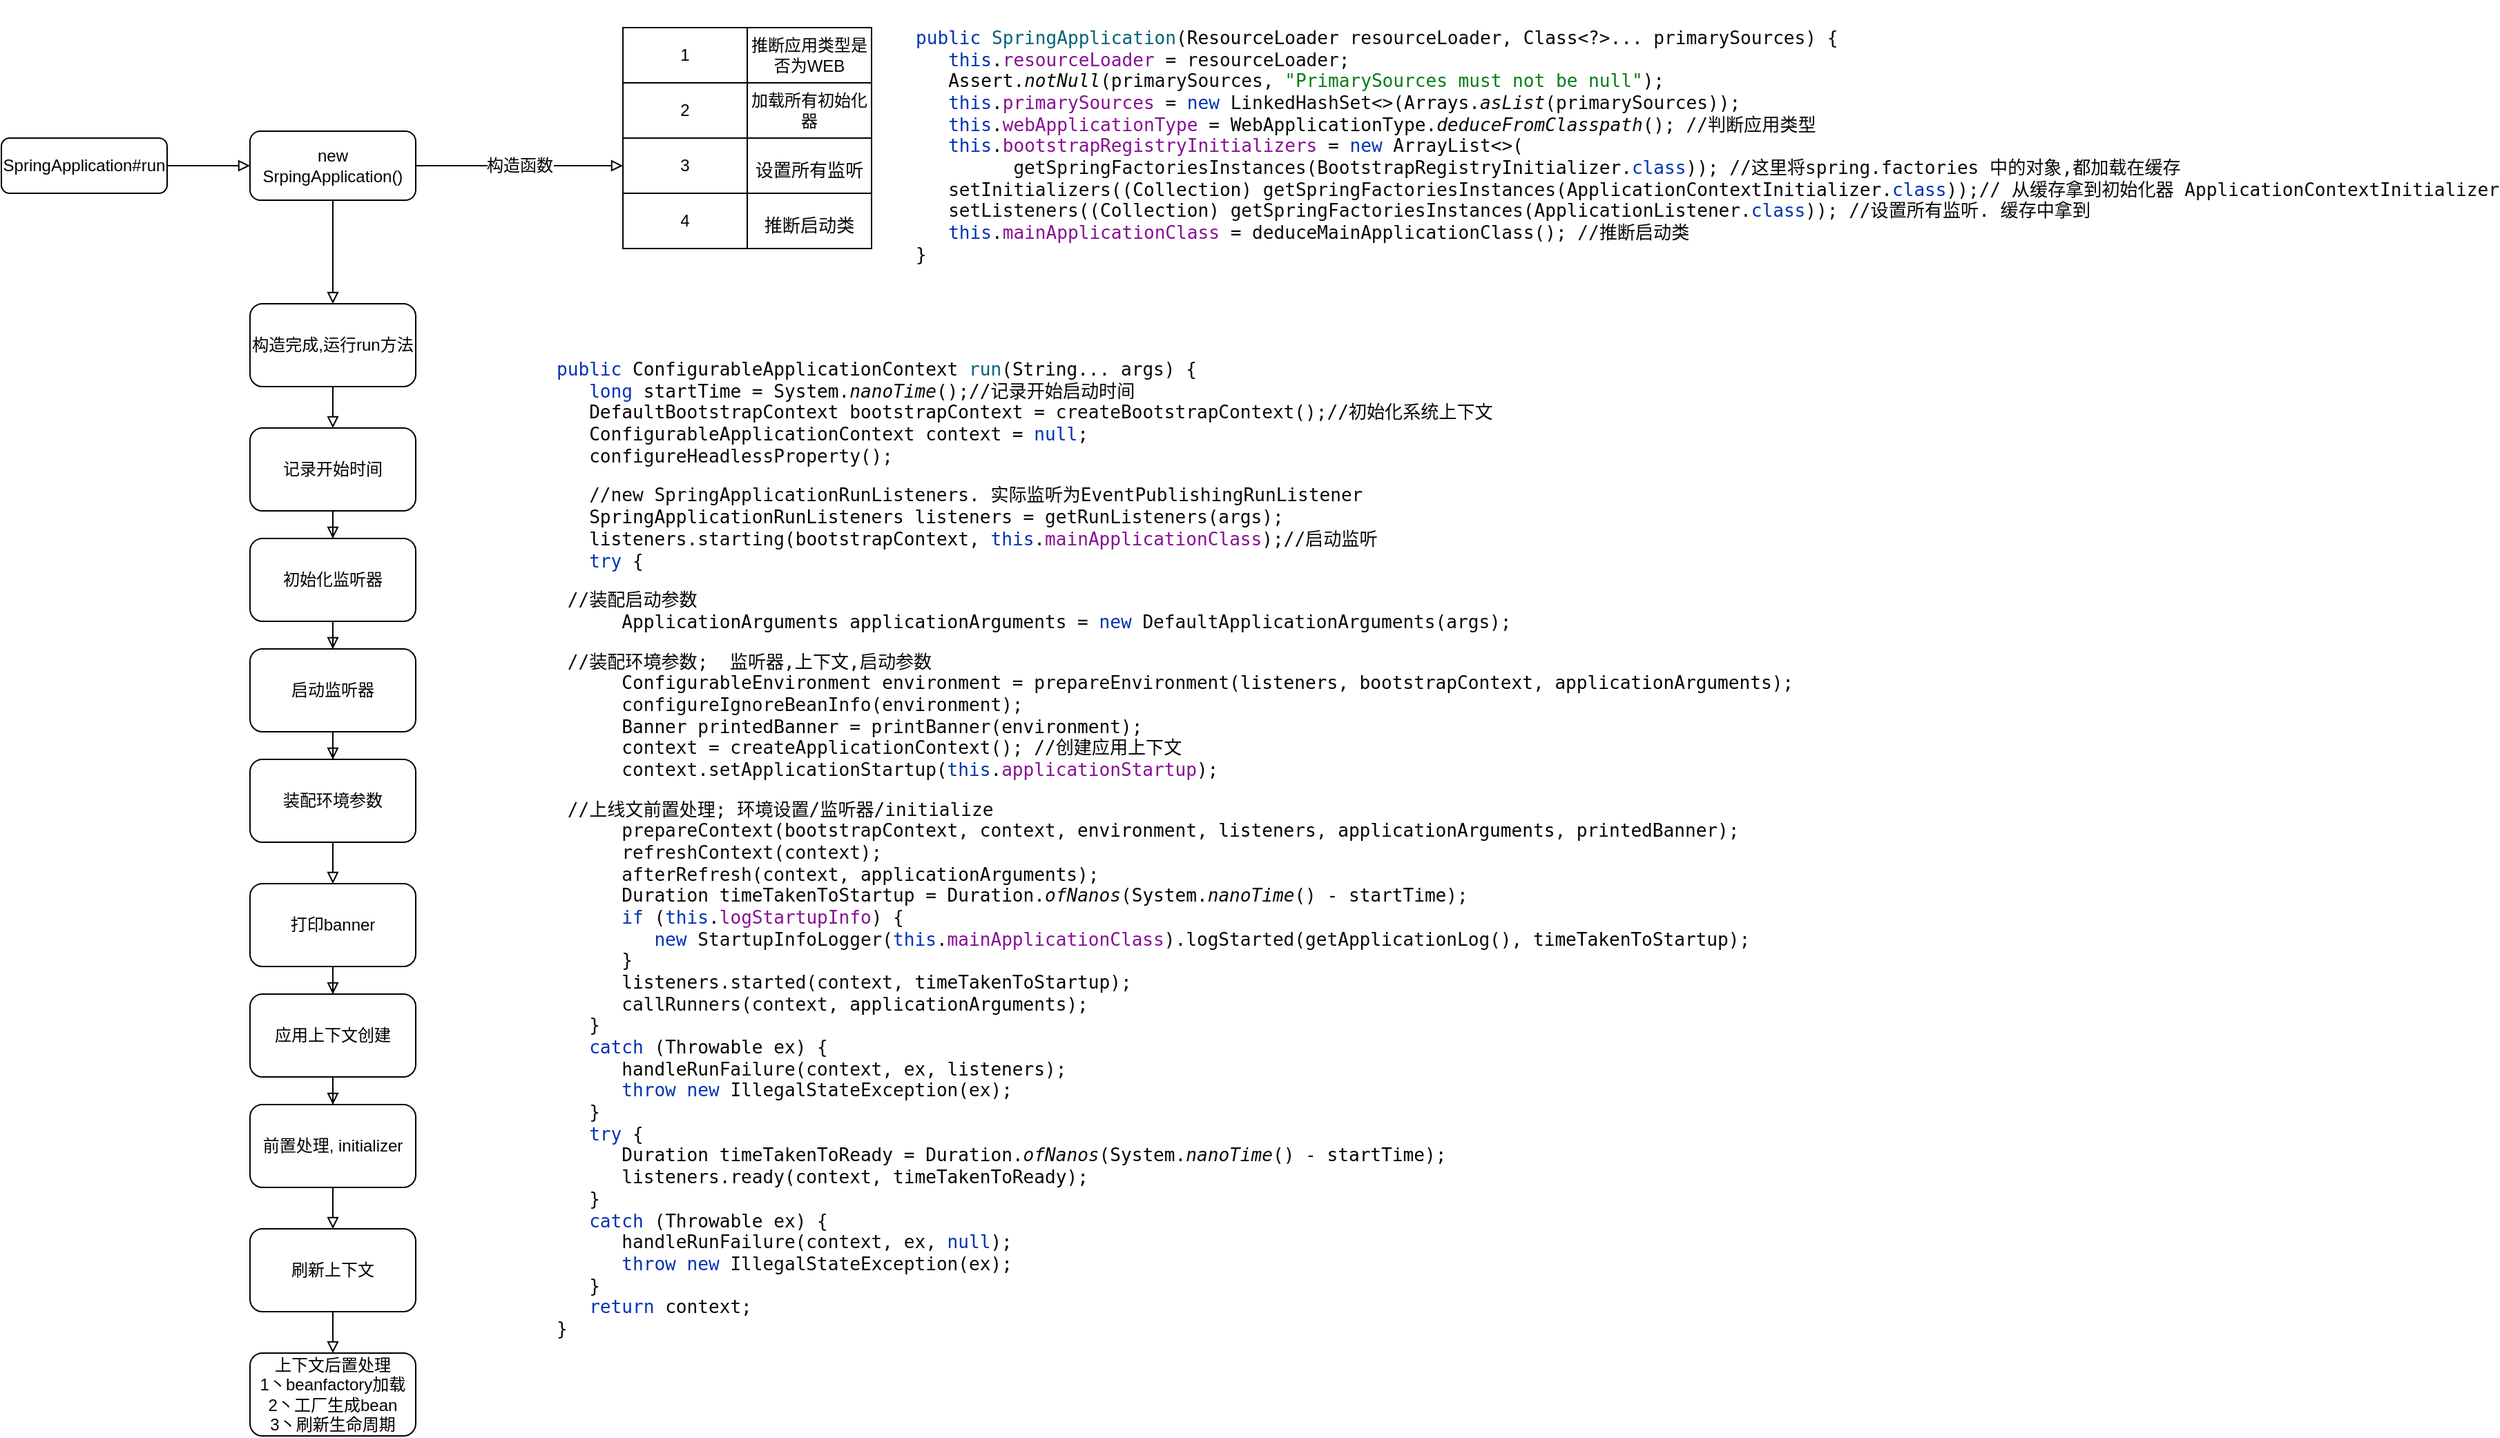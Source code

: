 <mxfile version="20.1.1" type="github">
  <diagram id="C5RBs43oDa-KdzZeNtuy" name="Page-1">
    <mxGraphModel dx="1038" dy="1748" grid="1" gridSize="10" guides="1" tooltips="1" connect="1" arrows="1" fold="1" page="1" pageScale="1" pageWidth="827" pageHeight="1169" math="0" shadow="0">
      <root>
        <mxCell id="WIyWlLk6GJQsqaUBKTNV-0" />
        <mxCell id="WIyWlLk6GJQsqaUBKTNV-1" parent="WIyWlLk6GJQsqaUBKTNV-0" />
        <mxCell id="TY5h5iizVJzrehyOOf4H-0" style="edgeStyle=orthogonalEdgeStyle;rounded=0;orthogonalLoop=1;jettySize=auto;html=1;endArrow=block;endFill=0;" edge="1" parent="WIyWlLk6GJQsqaUBKTNV-1" source="WIyWlLk6GJQsqaUBKTNV-3" target="TY5h5iizVJzrehyOOf4H-1">
          <mxGeometry relative="1" as="geometry">
            <mxPoint x="220" y="180" as="targetPoint" />
          </mxGeometry>
        </mxCell>
        <mxCell id="WIyWlLk6GJQsqaUBKTNV-3" value="SpringApplication#run" style="rounded=1;whiteSpace=wrap;html=1;fontSize=12;glass=0;strokeWidth=1;shadow=0;" parent="WIyWlLk6GJQsqaUBKTNV-1" vertex="1">
          <mxGeometry x="160" y="80" width="120" height="40" as="geometry" />
        </mxCell>
        <mxCell id="6piUoCR8zOtQVhnlRpC6-0" value="构造函数" style="edgeStyle=orthogonalEdgeStyle;rounded=0;orthogonalLoop=1;jettySize=auto;html=1;fontFamily=Helvetica;fontSize=12;fontColor=default;endArrow=block;endFill=0;" edge="1" parent="WIyWlLk6GJQsqaUBKTNV-1" source="TY5h5iizVJzrehyOOf4H-1" target="6piUoCR8zOtQVhnlRpC6-8">
          <mxGeometry relative="1" as="geometry">
            <mxPoint x="570" y="100" as="targetPoint" />
          </mxGeometry>
        </mxCell>
        <mxCell id="6piUoCR8zOtQVhnlRpC6-24" style="edgeStyle=orthogonalEdgeStyle;rounded=0;orthogonalLoop=1;jettySize=auto;html=1;fontFamily=Helvetica;fontSize=12;fontColor=default;endArrow=block;endFill=0;" edge="1" parent="WIyWlLk6GJQsqaUBKTNV-1" source="TY5h5iizVJzrehyOOf4H-1" target="6piUoCR8zOtQVhnlRpC6-25">
          <mxGeometry relative="1" as="geometry">
            <mxPoint x="400" y="230" as="targetPoint" />
          </mxGeometry>
        </mxCell>
        <mxCell id="TY5h5iizVJzrehyOOf4H-1" value="new SrpingApplication()" style="rounded=1;whiteSpace=wrap;html=1;" vertex="1" parent="WIyWlLk6GJQsqaUBKTNV-1">
          <mxGeometry x="340" y="75" width="120" height="50" as="geometry" />
        </mxCell>
        <mxCell id="6piUoCR8zOtQVhnlRpC6-1" value="" style="shape=table;startSize=0;container=1;collapsible=0;childLayout=tableLayout;rounded=1;fontFamily=Helvetica;fontSize=12;fontColor=default;strokeColor=default;fillColor=default;html=1;" vertex="1" parent="WIyWlLk6GJQsqaUBKTNV-1">
          <mxGeometry x="610" width="180" height="160" as="geometry" />
        </mxCell>
        <mxCell id="6piUoCR8zOtQVhnlRpC6-2" value="" style="shape=tableRow;horizontal=0;startSize=0;swimlaneHead=0;swimlaneBody=0;top=0;left=0;bottom=0;right=0;collapsible=0;dropTarget=0;fillColor=none;points=[[0,0.5],[1,0.5]];portConstraint=eastwest;rounded=1;fontFamily=Helvetica;fontSize=12;fontColor=default;strokeColor=default;html=1;" vertex="1" parent="6piUoCR8zOtQVhnlRpC6-1">
          <mxGeometry width="180" height="40" as="geometry" />
        </mxCell>
        <mxCell id="6piUoCR8zOtQVhnlRpC6-3" value="1" style="shape=partialRectangle;html=1;whiteSpace=wrap;connectable=0;overflow=hidden;fillColor=none;top=0;left=0;bottom=0;right=0;pointerEvents=1;rounded=1;fontFamily=Helvetica;fontSize=12;fontColor=default;strokeColor=default;" vertex="1" parent="6piUoCR8zOtQVhnlRpC6-2">
          <mxGeometry width="90" height="40" as="geometry">
            <mxRectangle width="90" height="40" as="alternateBounds" />
          </mxGeometry>
        </mxCell>
        <mxCell id="6piUoCR8zOtQVhnlRpC6-4" value="推断应用类型是否为WEB" style="shape=partialRectangle;html=1;whiteSpace=wrap;connectable=0;overflow=hidden;fillColor=none;top=0;left=0;bottom=0;right=0;pointerEvents=1;rounded=1;fontFamily=Helvetica;fontSize=12;fontColor=default;strokeColor=default;" vertex="1" parent="6piUoCR8zOtQVhnlRpC6-2">
          <mxGeometry x="90" width="90" height="40" as="geometry">
            <mxRectangle width="90" height="40" as="alternateBounds" />
          </mxGeometry>
        </mxCell>
        <mxCell id="6piUoCR8zOtQVhnlRpC6-5" value="" style="shape=tableRow;horizontal=0;startSize=0;swimlaneHead=0;swimlaneBody=0;top=0;left=0;bottom=0;right=0;collapsible=0;dropTarget=0;fillColor=none;points=[[0,0.5],[1,0.5]];portConstraint=eastwest;rounded=1;fontFamily=Helvetica;fontSize=12;fontColor=default;strokeColor=default;html=1;" vertex="1" parent="6piUoCR8zOtQVhnlRpC6-1">
          <mxGeometry y="40" width="180" height="40" as="geometry" />
        </mxCell>
        <mxCell id="6piUoCR8zOtQVhnlRpC6-6" value="2" style="shape=partialRectangle;html=1;whiteSpace=wrap;connectable=0;overflow=hidden;fillColor=none;top=0;left=0;bottom=0;right=0;pointerEvents=1;rounded=1;fontFamily=Helvetica;fontSize=12;fontColor=default;strokeColor=default;" vertex="1" parent="6piUoCR8zOtQVhnlRpC6-5">
          <mxGeometry width="90" height="40" as="geometry">
            <mxRectangle width="90" height="40" as="alternateBounds" />
          </mxGeometry>
        </mxCell>
        <mxCell id="6piUoCR8zOtQVhnlRpC6-7" value="加载所有初始化器" style="shape=partialRectangle;html=1;whiteSpace=wrap;connectable=0;overflow=hidden;fillColor=none;top=0;left=0;bottom=0;right=0;pointerEvents=1;rounded=1;fontFamily=Helvetica;fontSize=12;fontColor=default;strokeColor=default;" vertex="1" parent="6piUoCR8zOtQVhnlRpC6-5">
          <mxGeometry x="90" width="90" height="40" as="geometry">
            <mxRectangle width="90" height="40" as="alternateBounds" />
          </mxGeometry>
        </mxCell>
        <mxCell id="6piUoCR8zOtQVhnlRpC6-8" value="" style="shape=tableRow;horizontal=0;startSize=0;swimlaneHead=0;swimlaneBody=0;top=0;left=0;bottom=0;right=0;collapsible=0;dropTarget=0;fillColor=none;points=[[0,0.5],[1,0.5]];portConstraint=eastwest;rounded=1;fontFamily=Helvetica;fontSize=12;fontColor=default;strokeColor=default;html=1;" vertex="1" parent="6piUoCR8zOtQVhnlRpC6-1">
          <mxGeometry y="80" width="180" height="40" as="geometry" />
        </mxCell>
        <mxCell id="6piUoCR8zOtQVhnlRpC6-9" value="3" style="shape=partialRectangle;html=1;whiteSpace=wrap;connectable=0;overflow=hidden;fillColor=none;top=0;left=0;bottom=0;right=0;pointerEvents=1;rounded=1;fontFamily=Helvetica;fontSize=12;fontColor=default;strokeColor=default;" vertex="1" parent="6piUoCR8zOtQVhnlRpC6-8">
          <mxGeometry width="90" height="40" as="geometry">
            <mxRectangle width="90" height="40" as="alternateBounds" />
          </mxGeometry>
        </mxCell>
        <mxCell id="6piUoCR8zOtQVhnlRpC6-10" value="&lt;pre style=&quot;text-align: left; background-color: rgb(255, 255, 255); color: rgb(8, 8, 8); font-family: &amp;quot;JetBrains Mono&amp;quot;, monospace; font-size: 9.8pt;&quot;&gt;设置所有监听&lt;/pre&gt;" style="shape=partialRectangle;html=1;whiteSpace=wrap;connectable=0;overflow=hidden;fillColor=none;top=0;left=0;bottom=0;right=0;pointerEvents=1;rounded=1;fontFamily=Helvetica;fontSize=12;fontColor=default;strokeColor=default;" vertex="1" parent="6piUoCR8zOtQVhnlRpC6-8">
          <mxGeometry x="90" width="90" height="40" as="geometry">
            <mxRectangle width="90" height="40" as="alternateBounds" />
          </mxGeometry>
        </mxCell>
        <mxCell id="6piUoCR8zOtQVhnlRpC6-11" value="" style="shape=tableRow;horizontal=0;startSize=0;swimlaneHead=0;swimlaneBody=0;top=0;left=0;bottom=0;right=0;collapsible=0;dropTarget=0;fillColor=none;points=[[0,0.5],[1,0.5]];portConstraint=eastwest;rounded=1;fontFamily=Helvetica;fontSize=12;fontColor=default;strokeColor=default;html=1;" vertex="1" parent="6piUoCR8zOtQVhnlRpC6-1">
          <mxGeometry y="120" width="180" height="40" as="geometry" />
        </mxCell>
        <mxCell id="6piUoCR8zOtQVhnlRpC6-12" value="4" style="shape=partialRectangle;html=1;whiteSpace=wrap;connectable=0;overflow=hidden;fillColor=none;top=0;left=0;bottom=0;right=0;pointerEvents=1;rounded=1;fontFamily=Helvetica;fontSize=12;fontColor=default;strokeColor=default;" vertex="1" parent="6piUoCR8zOtQVhnlRpC6-11">
          <mxGeometry width="90" height="40" as="geometry">
            <mxRectangle width="90" height="40" as="alternateBounds" />
          </mxGeometry>
        </mxCell>
        <mxCell id="6piUoCR8zOtQVhnlRpC6-13" value="&lt;pre style=&quot;text-align: left; background-color: rgb(255, 255, 255); color: rgb(8, 8, 8); font-family: &amp;quot;JetBrains Mono&amp;quot;, monospace; font-size: 9.8pt;&quot;&gt;推断启动类&lt;/pre&gt;" style="shape=partialRectangle;html=1;whiteSpace=wrap;connectable=0;overflow=hidden;fillColor=none;top=0;left=0;bottom=0;right=0;pointerEvents=1;rounded=1;fontFamily=Helvetica;fontSize=12;fontColor=default;strokeColor=default;" vertex="1" parent="6piUoCR8zOtQVhnlRpC6-11">
          <mxGeometry x="90" width="90" height="40" as="geometry">
            <mxRectangle width="90" height="40" as="alternateBounds" />
          </mxGeometry>
        </mxCell>
        <mxCell id="6piUoCR8zOtQVhnlRpC6-21" value="&lt;pre style=&quot;background-color:#ffffff;color:#080808;font-family:&#39;JetBrains Mono&#39;,monospace;font-size:9.8pt;&quot;&gt;&lt;span style=&quot;color:#0033b3;&quot;&gt;public &lt;/span&gt;&lt;span style=&quot;color:#00627a;&quot;&gt;SpringApplication&lt;/span&gt;(&lt;span style=&quot;color:#000000;&quot;&gt;ResourceLoader &lt;/span&gt;resourceLoader, &lt;span style=&quot;color:#000000;&quot;&gt;Class&lt;/span&gt;&amp;lt;?&amp;gt;... primarySources) {&lt;br&gt;   &lt;span style=&quot;color:#0033b3;&quot;&gt;this&lt;/span&gt;.&lt;span style=&quot;color:#871094;&quot;&gt;resourceLoader &lt;/span&gt;= resourceLoader;&lt;br&gt;   &lt;span style=&quot;color:#000000;&quot;&gt;Assert&lt;/span&gt;.&lt;span style=&quot;font-style:italic;&quot;&gt;notNull&lt;/span&gt;(primarySources, &lt;span style=&quot;color:#067d17;&quot;&gt;&quot;PrimarySources must not be null&quot;&lt;/span&gt;);&lt;br&gt;   &lt;span style=&quot;color:#0033b3;&quot;&gt;this&lt;/span&gt;.&lt;span style=&quot;color:#871094;&quot;&gt;primarySources &lt;/span&gt;= &lt;span style=&quot;color:#0033b3;&quot;&gt;new &lt;/span&gt;LinkedHashSet&amp;lt;&amp;gt;(&lt;span style=&quot;color:#000000;&quot;&gt;Arrays&lt;/span&gt;.&lt;span style=&quot;font-style:italic;&quot;&gt;asList&lt;/span&gt;(primarySources));&lt;br&gt;   &lt;span style=&quot;color:#0033b3;&quot;&gt;this&lt;/span&gt;.&lt;span style=&quot;color:#871094;&quot;&gt;webApplicationType &lt;/span&gt;= &lt;span style=&quot;color:#000000;&quot;&gt;WebApplicationType&lt;/span&gt;.&lt;span style=&quot;font-style:italic;&quot;&gt;deduceFromClasspath&lt;/span&gt;(); //判断应用类型&lt;br&gt;   &lt;span style=&quot;color:#0033b3;&quot;&gt;this&lt;/span&gt;.&lt;span style=&quot;color:#871094;&quot;&gt;bootstrapRegistryInitializers &lt;/span&gt;= &lt;span style=&quot;color:#0033b3;&quot;&gt;new &lt;/span&gt;ArrayList&amp;lt;&amp;gt;(&lt;br&gt;         getSpringFactoriesInstances(&lt;span style=&quot;color:#000000;&quot;&gt;BootstrapRegistryInitializer&lt;/span&gt;.&lt;span style=&quot;color:#0033b3;&quot;&gt;class&lt;/span&gt;)); //这里将spring.factories 中的对象,都加载在缓存&lt;br&gt;   setInitializers((&lt;span style=&quot;color:#000000;&quot;&gt;Collection&lt;/span&gt;) getSpringFactoriesInstances(&lt;span style=&quot;color:#000000;&quot;&gt;ApplicationContextInitializer&lt;/span&gt;.&lt;span style=&quot;color:#0033b3;&quot;&gt;class&lt;/span&gt;));// 从缓存拿到初始化器 ApplicationContextInitializer&lt;br&gt;   setListeners((&lt;span style=&quot;color:#000000;&quot;&gt;Collection&lt;/span&gt;) getSpringFactoriesInstances(&lt;span style=&quot;color:#000000;&quot;&gt;ApplicationListener&lt;/span&gt;.&lt;span style=&quot;color:#0033b3;&quot;&gt;class&lt;/span&gt;)); //设置所有监听. 缓存中拿到&lt;br&gt;   &lt;span style=&quot;color:#0033b3;&quot;&gt;this&lt;/span&gt;.&lt;span style=&quot;color:#871094;&quot;&gt;mainApplicationClass &lt;/span&gt;= deduceMainApplicationClass(); //推断启动类&lt;br&gt;}&lt;/pre&gt;" style="text;whiteSpace=wrap;html=1;fontSize=12;fontFamily=Helvetica;fontColor=default;" vertex="1" parent="WIyWlLk6GJQsqaUBKTNV-1">
          <mxGeometry x="820" y="-20" width="560" height="220" as="geometry" />
        </mxCell>
        <mxCell id="6piUoCR8zOtQVhnlRpC6-27" style="edgeStyle=orthogonalEdgeStyle;rounded=0;orthogonalLoop=1;jettySize=auto;html=1;fontFamily=Helvetica;fontSize=12;fontColor=default;endArrow=block;endFill=0;" edge="1" parent="WIyWlLk6GJQsqaUBKTNV-1" source="6piUoCR8zOtQVhnlRpC6-25" target="6piUoCR8zOtQVhnlRpC6-28">
          <mxGeometry relative="1" as="geometry">
            <mxPoint x="400" y="300" as="targetPoint" />
          </mxGeometry>
        </mxCell>
        <mxCell id="6piUoCR8zOtQVhnlRpC6-25" value="构造完成,运行run方法" style="rounded=1;whiteSpace=wrap;html=1;fontFamily=Helvetica;fontSize=12;fontColor=default;strokeColor=default;fillColor=default;" vertex="1" parent="WIyWlLk6GJQsqaUBKTNV-1">
          <mxGeometry x="340" y="200" width="120" height="60" as="geometry" />
        </mxCell>
        <mxCell id="6piUoCR8zOtQVhnlRpC6-26" value="&lt;pre style=&quot;background-color:#ffffff;color:#080808;font-family:&#39;JetBrains Mono&#39;,monospace;font-size:9.8pt;&quot;&gt;&lt;span style=&quot;color:#0033b3;&quot;&gt;public &lt;/span&gt;&lt;span style=&quot;color:#000000;&quot;&gt;ConfigurableApplicationContext &lt;/span&gt;&lt;span style=&quot;color:#00627a;&quot;&gt;run&lt;/span&gt;(&lt;span style=&quot;color:#000000;&quot;&gt;String&lt;/span&gt;... args) {&lt;br&gt;   &lt;span style=&quot;color:#0033b3;&quot;&gt;long &lt;/span&gt;&lt;span style=&quot;color:#000000;&quot;&gt;startTime &lt;/span&gt;= &lt;span style=&quot;color:#000000;&quot;&gt;System&lt;/span&gt;.&lt;span style=&quot;font-style:italic;&quot;&gt;nanoTime&lt;/span&gt;();//记录开始启动时间&lt;br&gt;   &lt;span style=&quot;color:#000000;&quot;&gt;DefaultBootstrapContext bootstrapContext &lt;/span&gt;= createBootstrapContext();//初始化系统上下文&lt;br&gt;   &lt;span style=&quot;color:#000000;&quot;&gt;ConfigurableApplicationContext &lt;/span&gt;context = &lt;span style=&quot;color:#0033b3;&quot;&gt;null&lt;/span&gt;;&lt;br&gt;   configureHeadlessProperty();&lt;/pre&gt;&lt;pre style=&quot;background-color:#ffffff;color:#080808;font-family:&#39;JetBrains Mono&#39;,monospace;font-size:9.8pt;&quot;&gt;   //new SpringApplicationRunListeners. 实际监听为EventPublishingRunListener&lt;br&gt;   &lt;span style=&quot;color:#000000;&quot;&gt;SpringApplicationRunListeners listeners &lt;/span&gt;= getRunListeners(args);&lt;br&gt;   &lt;span style=&quot;color:#000000;&quot;&gt;listeners&lt;/span&gt;.starting(&lt;span style=&quot;color:#000000;&quot;&gt;bootstrapContext&lt;/span&gt;, &lt;span style=&quot;color:#0033b3;&quot;&gt;this&lt;/span&gt;.&lt;span style=&quot;color:#871094;&quot;&gt;mainApplicationClass&lt;/span&gt;);//启动监听&lt;br&gt;   &lt;span style=&quot;color:#0033b3;&quot;&gt;try &lt;/span&gt;{&lt;/pre&gt;&lt;pre style=&quot;background-color:#ffffff;color:#080808;font-family:&#39;JetBrains Mono&#39;,monospace;font-size:9.8pt;&quot;&gt;&lt;span style=&quot;white-space: pre;&quot;&gt;	&lt;/span&gt;//装配启动参数&lt;br&gt;      &lt;span style=&quot;color:#000000;&quot;&gt;ApplicationArguments applicationArguments &lt;/span&gt;= &lt;span style=&quot;color:#0033b3;&quot;&gt;new &lt;/span&gt;DefaultApplicationArguments(args);&lt;/pre&gt;&lt;pre style=&quot;background-color:#ffffff;color:#080808;font-family:&#39;JetBrains Mono&#39;,monospace;font-size:9.8pt;&quot;&gt;&lt;span style=&quot;white-space: pre;&quot;&gt;	&lt;/span&gt;//装配环境参数;  监听器,上下文,启动参数&lt;br&gt;      &lt;span style=&quot;color:#000000;&quot;&gt;ConfigurableEnvironment environment &lt;/span&gt;= prepareEnvironment(&lt;span style=&quot;color:#000000;&quot;&gt;listeners&lt;/span&gt;, &lt;span style=&quot;color:#000000;&quot;&gt;bootstrapContext&lt;/span&gt;, &lt;span style=&quot;color:#000000;&quot;&gt;applicationArguments&lt;/span&gt;);&lt;br&gt;      configureIgnoreBeanInfo(&lt;span style=&quot;color:#000000;&quot;&gt;environment&lt;/span&gt;);&lt;br&gt;      &lt;span style=&quot;color:#000000;&quot;&gt;Banner printedBanner &lt;/span&gt;= printBanner(&lt;span style=&quot;color:#000000;&quot;&gt;environment&lt;/span&gt;);&lt;br&gt;      context = createApplicationContext(); //创建应用上下文&lt;br&gt;      context.setApplicationStartup(&lt;span style=&quot;color:#0033b3;&quot;&gt;this&lt;/span&gt;.&lt;span style=&quot;color:#871094;&quot;&gt;applicationStartup&lt;/span&gt;);&lt;/pre&gt;&lt;pre style=&quot;background-color:#ffffff;color:#080808;font-family:&#39;JetBrains Mono&#39;,monospace;font-size:9.8pt;&quot;&gt;&lt;span style=&quot;white-space: pre;&quot;&gt;	&lt;/span&gt;//上线文前置处理; 环境设置/监听器/initialize&lt;br&gt;      prepareContext(&lt;span style=&quot;color:#000000;&quot;&gt;bootstrapContext&lt;/span&gt;, context, &lt;span style=&quot;color:#000000;&quot;&gt;environment&lt;/span&gt;, &lt;span style=&quot;color:#000000;&quot;&gt;listeners&lt;/span&gt;, &lt;span style=&quot;color:#000000;&quot;&gt;applicationArguments&lt;/span&gt;, &lt;span style=&quot;color:#000000;&quot;&gt;printedBanner&lt;/span&gt;);&lt;br&gt;      refreshContext(context);&lt;br&gt;      afterRefresh(context, &lt;span style=&quot;color:#000000;&quot;&gt;applicationArguments&lt;/span&gt;);&lt;br&gt;      &lt;span style=&quot;color:#000000;&quot;&gt;Duration timeTakenToStartup &lt;/span&gt;= &lt;span style=&quot;color:#000000;&quot;&gt;Duration&lt;/span&gt;.&lt;span style=&quot;font-style:italic;&quot;&gt;ofNanos&lt;/span&gt;(&lt;span style=&quot;color:#000000;&quot;&gt;System&lt;/span&gt;.&lt;span style=&quot;font-style:italic;&quot;&gt;nanoTime&lt;/span&gt;() - &lt;span style=&quot;color:#000000;&quot;&gt;startTime&lt;/span&gt;);&lt;br&gt;      &lt;span style=&quot;color:#0033b3;&quot;&gt;if &lt;/span&gt;(&lt;span style=&quot;color:#0033b3;&quot;&gt;this&lt;/span&gt;.&lt;span style=&quot;color:#871094;&quot;&gt;logStartupInfo&lt;/span&gt;) {&lt;br&gt;         &lt;span style=&quot;color:#0033b3;&quot;&gt;new &lt;/span&gt;StartupInfoLogger(&lt;span style=&quot;color:#0033b3;&quot;&gt;this&lt;/span&gt;.&lt;span style=&quot;color:#871094;&quot;&gt;mainApplicationClass&lt;/span&gt;).logStarted(getApplicationLog(), &lt;span style=&quot;color:#000000;&quot;&gt;timeTakenToStartup&lt;/span&gt;);&lt;br&gt;      }&lt;br&gt;      &lt;span style=&quot;color:#000000;&quot;&gt;listeners&lt;/span&gt;.started(context, &lt;span style=&quot;color:#000000;&quot;&gt;timeTakenToStartup&lt;/span&gt;);&lt;br&gt;      callRunners(context, &lt;span style=&quot;color:#000000;&quot;&gt;applicationArguments&lt;/span&gt;);&lt;br&gt;   }&lt;br&gt;   &lt;span style=&quot;color:#0033b3;&quot;&gt;catch &lt;/span&gt;(&lt;span style=&quot;color:#000000;&quot;&gt;Throwable &lt;/span&gt;ex) {&lt;br&gt;      handleRunFailure(context, ex, &lt;span style=&quot;color:#000000;&quot;&gt;listeners&lt;/span&gt;);&lt;br&gt;      &lt;span style=&quot;color:#0033b3;&quot;&gt;throw new &lt;/span&gt;IllegalStateException(ex);&lt;br&gt;   }&lt;br&gt;   &lt;span style=&quot;color:#0033b3;&quot;&gt;try &lt;/span&gt;{&lt;br&gt;      &lt;span style=&quot;color:#000000;&quot;&gt;Duration timeTakenToReady &lt;/span&gt;= &lt;span style=&quot;color:#000000;&quot;&gt;Duration&lt;/span&gt;.&lt;span style=&quot;font-style:italic;&quot;&gt;ofNanos&lt;/span&gt;(&lt;span style=&quot;color:#000000;&quot;&gt;System&lt;/span&gt;.&lt;span style=&quot;font-style:italic;&quot;&gt;nanoTime&lt;/span&gt;() - &lt;span style=&quot;color:#000000;&quot;&gt;startTime&lt;/span&gt;);&lt;br&gt;      &lt;span style=&quot;color:#000000;&quot;&gt;listeners&lt;/span&gt;.ready(context, &lt;span style=&quot;color:#000000;&quot;&gt;timeTakenToReady&lt;/span&gt;);&lt;br&gt;   }&lt;br&gt;   &lt;span style=&quot;color:#0033b3;&quot;&gt;catch &lt;/span&gt;(&lt;span style=&quot;color:#000000;&quot;&gt;Throwable &lt;/span&gt;ex) {&lt;br&gt;      handleRunFailure(context, ex, &lt;span style=&quot;color:#0033b3;&quot;&gt;null&lt;/span&gt;);&lt;br&gt;      &lt;span style=&quot;color:#0033b3;&quot;&gt;throw new &lt;/span&gt;IllegalStateException(ex);&lt;br&gt;   }&lt;br&gt;   &lt;span style=&quot;color:#0033b3;&quot;&gt;return &lt;/span&gt;context;&lt;br&gt;}&lt;/pre&gt;" style="text;whiteSpace=wrap;html=1;fontSize=12;fontFamily=Helvetica;fontColor=default;" vertex="1" parent="WIyWlLk6GJQsqaUBKTNV-1">
          <mxGeometry x="560" y="220" width="560" height="650" as="geometry" />
        </mxCell>
        <mxCell id="6piUoCR8zOtQVhnlRpC6-32" value="" style="edgeStyle=orthogonalEdgeStyle;rounded=0;orthogonalLoop=1;jettySize=auto;html=1;fontFamily=Helvetica;fontSize=12;fontColor=default;endArrow=block;endFill=0;" edge="1" parent="WIyWlLk6GJQsqaUBKTNV-1" source="6piUoCR8zOtQVhnlRpC6-28" target="6piUoCR8zOtQVhnlRpC6-31">
          <mxGeometry relative="1" as="geometry" />
        </mxCell>
        <mxCell id="6piUoCR8zOtQVhnlRpC6-28" value="记录开始时间" style="rounded=1;whiteSpace=wrap;html=1;fontFamily=Helvetica;fontSize=12;fontColor=default;strokeColor=default;fillColor=default;" vertex="1" parent="WIyWlLk6GJQsqaUBKTNV-1">
          <mxGeometry x="340" y="290" width="120" height="60" as="geometry" />
        </mxCell>
        <mxCell id="6piUoCR8zOtQVhnlRpC6-34" value="" style="edgeStyle=orthogonalEdgeStyle;rounded=0;orthogonalLoop=1;jettySize=auto;html=1;fontFamily=Helvetica;fontSize=12;fontColor=default;endArrow=block;endFill=0;" edge="1" parent="WIyWlLk6GJQsqaUBKTNV-1" source="6piUoCR8zOtQVhnlRpC6-31" target="6piUoCR8zOtQVhnlRpC6-33">
          <mxGeometry relative="1" as="geometry" />
        </mxCell>
        <mxCell id="6piUoCR8zOtQVhnlRpC6-31" value="初始化监听器" style="rounded=1;whiteSpace=wrap;html=1;fontFamily=Helvetica;fontSize=12;fontColor=default;strokeColor=default;fillColor=default;" vertex="1" parent="WIyWlLk6GJQsqaUBKTNV-1">
          <mxGeometry x="340" y="370" width="120" height="60" as="geometry" />
        </mxCell>
        <mxCell id="6piUoCR8zOtQVhnlRpC6-36" value="" style="edgeStyle=orthogonalEdgeStyle;rounded=0;orthogonalLoop=1;jettySize=auto;html=1;fontFamily=Helvetica;fontSize=12;fontColor=default;endArrow=block;endFill=0;" edge="1" parent="WIyWlLk6GJQsqaUBKTNV-1" source="6piUoCR8zOtQVhnlRpC6-33" target="6piUoCR8zOtQVhnlRpC6-35">
          <mxGeometry relative="1" as="geometry" />
        </mxCell>
        <mxCell id="6piUoCR8zOtQVhnlRpC6-33" value="启动监听器" style="rounded=1;whiteSpace=wrap;html=1;fontFamily=Helvetica;fontSize=12;fontColor=default;strokeColor=default;fillColor=default;" vertex="1" parent="WIyWlLk6GJQsqaUBKTNV-1">
          <mxGeometry x="340" y="450" width="120" height="60" as="geometry" />
        </mxCell>
        <mxCell id="6piUoCR8zOtQVhnlRpC6-39" value="" style="edgeStyle=orthogonalEdgeStyle;rounded=0;orthogonalLoop=1;jettySize=auto;html=1;fontFamily=Helvetica;fontSize=12;fontColor=default;endArrow=block;endFill=0;" edge="1" parent="WIyWlLk6GJQsqaUBKTNV-1" source="6piUoCR8zOtQVhnlRpC6-35" target="6piUoCR8zOtQVhnlRpC6-38">
          <mxGeometry relative="1" as="geometry" />
        </mxCell>
        <mxCell id="6piUoCR8zOtQVhnlRpC6-35" value="装配环境参数" style="rounded=1;whiteSpace=wrap;html=1;fontFamily=Helvetica;fontSize=12;fontColor=default;strokeColor=default;fillColor=default;" vertex="1" parent="WIyWlLk6GJQsqaUBKTNV-1">
          <mxGeometry x="340" y="530" width="120" height="60" as="geometry" />
        </mxCell>
        <mxCell id="6piUoCR8zOtQVhnlRpC6-42" value="" style="edgeStyle=orthogonalEdgeStyle;rounded=0;orthogonalLoop=1;jettySize=auto;html=1;fontFamily=Helvetica;fontSize=12;fontColor=default;endArrow=block;endFill=0;" edge="1" parent="WIyWlLk6GJQsqaUBKTNV-1" source="6piUoCR8zOtQVhnlRpC6-38" target="6piUoCR8zOtQVhnlRpC6-41">
          <mxGeometry relative="1" as="geometry" />
        </mxCell>
        <mxCell id="6piUoCR8zOtQVhnlRpC6-38" value="打印banner" style="rounded=1;whiteSpace=wrap;html=1;fontFamily=Helvetica;fontSize=12;fontColor=default;strokeColor=default;fillColor=default;" vertex="1" parent="WIyWlLk6GJQsqaUBKTNV-1">
          <mxGeometry x="340" y="620" width="120" height="60" as="geometry" />
        </mxCell>
        <mxCell id="6piUoCR8zOtQVhnlRpC6-44" value="" style="edgeStyle=orthogonalEdgeStyle;rounded=0;orthogonalLoop=1;jettySize=auto;html=1;fontFamily=Helvetica;fontSize=12;fontColor=default;endArrow=block;endFill=0;" edge="1" parent="WIyWlLk6GJQsqaUBKTNV-1" source="6piUoCR8zOtQVhnlRpC6-41" target="6piUoCR8zOtQVhnlRpC6-43">
          <mxGeometry relative="1" as="geometry" />
        </mxCell>
        <mxCell id="6piUoCR8zOtQVhnlRpC6-41" value="应用上下文创建" style="rounded=1;whiteSpace=wrap;html=1;fontFamily=Helvetica;fontSize=12;fontColor=default;strokeColor=default;fillColor=default;" vertex="1" parent="WIyWlLk6GJQsqaUBKTNV-1">
          <mxGeometry x="340" y="700" width="120" height="60" as="geometry" />
        </mxCell>
        <mxCell id="6piUoCR8zOtQVhnlRpC6-46" value="" style="edgeStyle=orthogonalEdgeStyle;rounded=0;orthogonalLoop=1;jettySize=auto;html=1;fontFamily=Helvetica;fontSize=12;fontColor=default;endArrow=block;endFill=0;" edge="1" parent="WIyWlLk6GJQsqaUBKTNV-1" source="6piUoCR8zOtQVhnlRpC6-43" target="6piUoCR8zOtQVhnlRpC6-45">
          <mxGeometry relative="1" as="geometry" />
        </mxCell>
        <mxCell id="6piUoCR8zOtQVhnlRpC6-43" value="前置处理, initializer" style="rounded=1;whiteSpace=wrap;html=1;fontFamily=Helvetica;fontSize=12;fontColor=default;strokeColor=default;fillColor=default;" vertex="1" parent="WIyWlLk6GJQsqaUBKTNV-1">
          <mxGeometry x="340" y="780" width="120" height="60" as="geometry" />
        </mxCell>
        <mxCell id="6piUoCR8zOtQVhnlRpC6-48" value="" style="edgeStyle=orthogonalEdgeStyle;rounded=0;orthogonalLoop=1;jettySize=auto;html=1;fontFamily=Helvetica;fontSize=12;fontColor=default;endArrow=block;endFill=0;" edge="1" parent="WIyWlLk6GJQsqaUBKTNV-1" source="6piUoCR8zOtQVhnlRpC6-45" target="6piUoCR8zOtQVhnlRpC6-47">
          <mxGeometry relative="1" as="geometry" />
        </mxCell>
        <mxCell id="6piUoCR8zOtQVhnlRpC6-45" value="刷新上下文" style="rounded=1;whiteSpace=wrap;html=1;fontFamily=Helvetica;fontSize=12;fontColor=default;strokeColor=default;fillColor=default;" vertex="1" parent="WIyWlLk6GJQsqaUBKTNV-1">
          <mxGeometry x="340" y="870" width="120" height="60" as="geometry" />
        </mxCell>
        <mxCell id="6piUoCR8zOtQVhnlRpC6-47" value="上下文后置处理&lt;br&gt;1丶beanfactory加载&lt;br&gt;2丶工厂生成bean&lt;br&gt;3丶刷新生命周期" style="rounded=1;whiteSpace=wrap;html=1;fontFamily=Helvetica;fontSize=12;fontColor=default;strokeColor=default;fillColor=default;" vertex="1" parent="WIyWlLk6GJQsqaUBKTNV-1">
          <mxGeometry x="340" y="960" width="120" height="60" as="geometry" />
        </mxCell>
      </root>
    </mxGraphModel>
  </diagram>
</mxfile>
